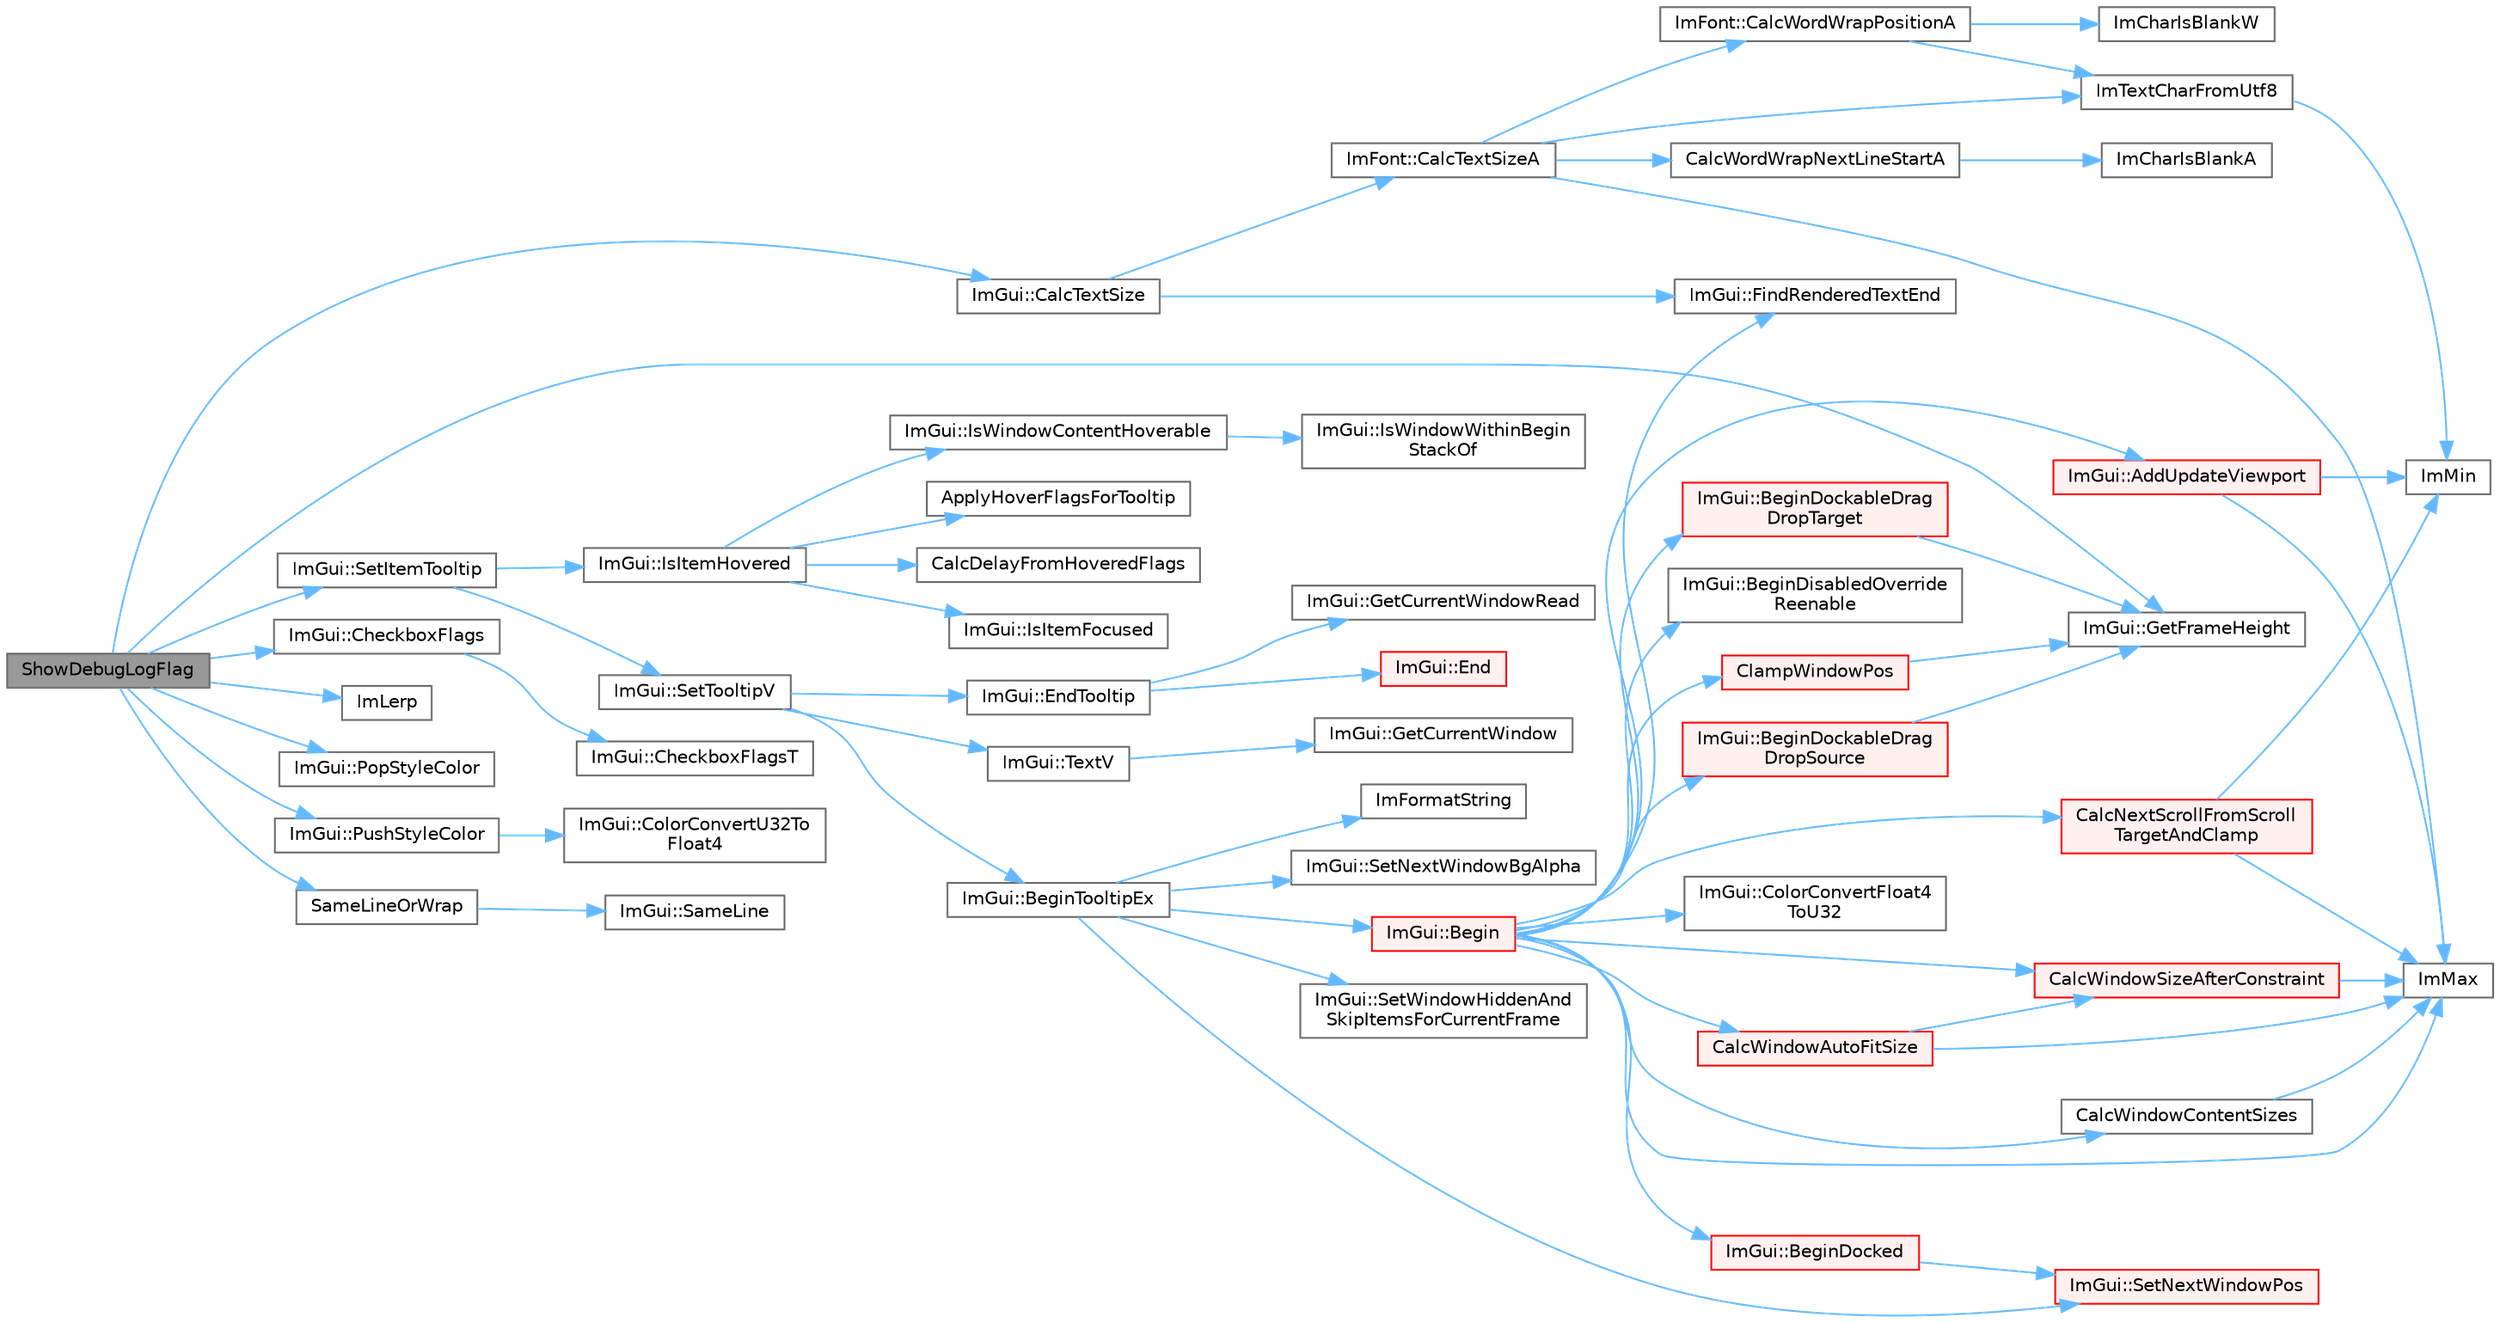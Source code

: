 digraph "ShowDebugLogFlag"
{
 // LATEX_PDF_SIZE
  bgcolor="transparent";
  edge [fontname=Helvetica,fontsize=10,labelfontname=Helvetica,labelfontsize=10];
  node [fontname=Helvetica,fontsize=10,shape=box,height=0.2,width=0.4];
  rankdir="LR";
  Node1 [id="Node000001",label="ShowDebugLogFlag",height=0.2,width=0.4,color="gray40", fillcolor="grey60", style="filled", fontcolor="black",tooltip=" "];
  Node1 -> Node2 [id="edge65_Node000001_Node000002",color="steelblue1",style="solid",tooltip=" "];
  Node2 [id="Node000002",label="ImGui::CalcTextSize",height=0.2,width=0.4,color="grey40", fillcolor="white", style="filled",URL="$namespace_im_gui.html#a848b9db6cc4a186751c0ecebcaadc33b",tooltip=" "];
  Node2 -> Node3 [id="edge66_Node000002_Node000003",color="steelblue1",style="solid",tooltip=" "];
  Node3 [id="Node000003",label="ImFont::CalcTextSizeA",height=0.2,width=0.4,color="grey40", fillcolor="white", style="filled",URL="$struct_im_font.html#a418146c00c3dee351a411b952cce5175",tooltip=" "];
  Node3 -> Node4 [id="edge67_Node000003_Node000004",color="steelblue1",style="solid",tooltip=" "];
  Node4 [id="Node000004",label="CalcWordWrapNextLineStartA",height=0.2,width=0.4,color="grey40", fillcolor="white", style="filled",URL="$imgui__draw_8cpp.html#a9feb6cd3fa078effc2e7953a37426eb9",tooltip=" "];
  Node4 -> Node5 [id="edge68_Node000004_Node000005",color="steelblue1",style="solid",tooltip=" "];
  Node5 [id="Node000005",label="ImCharIsBlankA",height=0.2,width=0.4,color="grey40", fillcolor="white", style="filled",URL="$imgui__internal_8h.html#ac22c577d0d6591a9d948ab5590663359",tooltip=" "];
  Node3 -> Node6 [id="edge69_Node000003_Node000006",color="steelblue1",style="solid",tooltip=" "];
  Node6 [id="Node000006",label="ImFont::CalcWordWrapPositionA",height=0.2,width=0.4,color="grey40", fillcolor="white", style="filled",URL="$struct_im_font.html#a52c13554b8b4b4570451b8d4843c6f30",tooltip=" "];
  Node6 -> Node7 [id="edge70_Node000006_Node000007",color="steelblue1",style="solid",tooltip=" "];
  Node7 [id="Node000007",label="ImCharIsBlankW",height=0.2,width=0.4,color="grey40", fillcolor="white", style="filled",URL="$imgui__internal_8h.html#a28a0d11512ebeb664af106f145a37ddd",tooltip=" "];
  Node6 -> Node8 [id="edge71_Node000006_Node000008",color="steelblue1",style="solid",tooltip=" "];
  Node8 [id="Node000008",label="ImTextCharFromUtf8",height=0.2,width=0.4,color="grey40", fillcolor="white", style="filled",URL="$imgui_8cpp.html#abee86973b9888938f748a7850c2c0ff3",tooltip=" "];
  Node8 -> Node9 [id="edge72_Node000008_Node000009",color="steelblue1",style="solid",tooltip=" "];
  Node9 [id="Node000009",label="ImMin",height=0.2,width=0.4,color="grey40", fillcolor="white", style="filled",URL="$imgui__internal_8h.html#a7f9d7828066a9d61b5630adcdf4655d3",tooltip=" "];
  Node3 -> Node10 [id="edge73_Node000003_Node000010",color="steelblue1",style="solid",tooltip=" "];
  Node10 [id="Node000010",label="ImMax",height=0.2,width=0.4,color="grey40", fillcolor="white", style="filled",URL="$imgui__internal_8h.html#a7667efd95147d0422f140917c71a9226",tooltip=" "];
  Node3 -> Node8 [id="edge74_Node000003_Node000008",color="steelblue1",style="solid",tooltip=" "];
  Node2 -> Node11 [id="edge75_Node000002_Node000011",color="steelblue1",style="solid",tooltip=" "];
  Node11 [id="Node000011",label="ImGui::FindRenderedTextEnd",height=0.2,width=0.4,color="grey40", fillcolor="white", style="filled",URL="$namespace_im_gui.html#a7671e1dbc803a31b06081b52a771d83f",tooltip=" "];
  Node1 -> Node12 [id="edge76_Node000001_Node000012",color="steelblue1",style="solid",tooltip=" "];
  Node12 [id="Node000012",label="ImGui::CheckboxFlags",height=0.2,width=0.4,color="grey40", fillcolor="white", style="filled",URL="$namespace_im_gui.html#ab40105d09d9fa234721901da6e196a65",tooltip=" "];
  Node12 -> Node13 [id="edge77_Node000012_Node000013",color="steelblue1",style="solid",tooltip=" "];
  Node13 [id="Node000013",label="ImGui::CheckboxFlagsT",height=0.2,width=0.4,color="grey40", fillcolor="white", style="filled",URL="$namespace_im_gui.html#a7d9caed9bd337c54cf2a9dbdf913db26",tooltip=" "];
  Node1 -> Node14 [id="edge78_Node000001_Node000014",color="steelblue1",style="solid",tooltip=" "];
  Node14 [id="Node000014",label="ImGui::GetFrameHeight",height=0.2,width=0.4,color="grey40", fillcolor="white", style="filled",URL="$namespace_im_gui.html#ae560f17cf3262017cee888d1eb77f294",tooltip=" "];
  Node1 -> Node15 [id="edge79_Node000001_Node000015",color="steelblue1",style="solid",tooltip=" "];
  Node15 [id="Node000015",label="ImLerp",height=0.2,width=0.4,color="grey40", fillcolor="white", style="filled",URL="$imgui__internal_8h.html#a1d7813429922346e44eebd82d13f777c",tooltip=" "];
  Node1 -> Node16 [id="edge80_Node000001_Node000016",color="steelblue1",style="solid",tooltip=" "];
  Node16 [id="Node000016",label="ImGui::PopStyleColor",height=0.2,width=0.4,color="grey40", fillcolor="white", style="filled",URL="$namespace_im_gui.html#a9795f730b4043a98b6254738d86efcdc",tooltip=" "];
  Node1 -> Node17 [id="edge81_Node000001_Node000017",color="steelblue1",style="solid",tooltip=" "];
  Node17 [id="Node000017",label="ImGui::PushStyleColor",height=0.2,width=0.4,color="grey40", fillcolor="white", style="filled",URL="$namespace_im_gui.html#a77ee84afb636e05eb4b2d6eeddcc2aa8",tooltip=" "];
  Node17 -> Node18 [id="edge82_Node000017_Node000018",color="steelblue1",style="solid",tooltip=" "];
  Node18 [id="Node000018",label="ImGui::ColorConvertU32To\lFloat4",height=0.2,width=0.4,color="grey40", fillcolor="white", style="filled",URL="$namespace_im_gui.html#a74df648cad381b5ad979c3609b7f4b2a",tooltip=" "];
  Node1 -> Node19 [id="edge83_Node000001_Node000019",color="steelblue1",style="solid",tooltip=" "];
  Node19 [id="Node000019",label="SameLineOrWrap",height=0.2,width=0.4,color="grey40", fillcolor="white", style="filled",URL="$imgui_8cpp.html#aca0d3f0b292fbff853306ed4db426345",tooltip=" "];
  Node19 -> Node20 [id="edge84_Node000019_Node000020",color="steelblue1",style="solid",tooltip=" "];
  Node20 [id="Node000020",label="ImGui::SameLine",height=0.2,width=0.4,color="grey40", fillcolor="white", style="filled",URL="$namespace_im_gui.html#addd433eb3aae59119e341e80db474f66",tooltip=" "];
  Node1 -> Node21 [id="edge85_Node000001_Node000021",color="steelblue1",style="solid",tooltip=" "];
  Node21 [id="Node000021",label="ImGui::SetItemTooltip",height=0.2,width=0.4,color="grey40", fillcolor="white", style="filled",URL="$namespace_im_gui.html#a3685a04624f724222fa78824de3a1c63",tooltip=" "];
  Node21 -> Node22 [id="edge86_Node000021_Node000022",color="steelblue1",style="solid",tooltip=" "];
  Node22 [id="Node000022",label="ImGui::IsItemHovered",height=0.2,width=0.4,color="grey40", fillcolor="white", style="filled",URL="$namespace_im_gui.html#ac9a400eff3a9561d95e80486c52a660b",tooltip=" "];
  Node22 -> Node23 [id="edge87_Node000022_Node000023",color="steelblue1",style="solid",tooltip=" "];
  Node23 [id="Node000023",label="ApplyHoverFlagsForTooltip",height=0.2,width=0.4,color="grey40", fillcolor="white", style="filled",URL="$imgui_8cpp.html#a989cfbd85e6f3d725efd883c4275872e",tooltip=" "];
  Node22 -> Node24 [id="edge88_Node000022_Node000024",color="steelblue1",style="solid",tooltip=" "];
  Node24 [id="Node000024",label="CalcDelayFromHoveredFlags",height=0.2,width=0.4,color="grey40", fillcolor="white", style="filled",URL="$imgui_8cpp.html#a486a2f0ac6b8bc3c18f14d08b3c808d6",tooltip=" "];
  Node22 -> Node25 [id="edge89_Node000022_Node000025",color="steelblue1",style="solid",tooltip=" "];
  Node25 [id="Node000025",label="ImGui::IsItemFocused",height=0.2,width=0.4,color="grey40", fillcolor="white", style="filled",URL="$namespace_im_gui.html#add3290865a67327258c3a32b695adb28",tooltip=" "];
  Node22 -> Node26 [id="edge90_Node000022_Node000026",color="steelblue1",style="solid",tooltip=" "];
  Node26 [id="Node000026",label="ImGui::IsWindowContentHoverable",height=0.2,width=0.4,color="grey40", fillcolor="white", style="filled",URL="$namespace_im_gui.html#ab3095c274afa3c3d73e1d5cae190f469",tooltip=" "];
  Node26 -> Node27 [id="edge91_Node000026_Node000027",color="steelblue1",style="solid",tooltip=" "];
  Node27 [id="Node000027",label="ImGui::IsWindowWithinBegin\lStackOf",height=0.2,width=0.4,color="grey40", fillcolor="white", style="filled",URL="$namespace_im_gui.html#a48de6990762aa67d7da5c3264b92d44f",tooltip=" "];
  Node21 -> Node28 [id="edge92_Node000021_Node000028",color="steelblue1",style="solid",tooltip=" "];
  Node28 [id="Node000028",label="ImGui::SetTooltipV",height=0.2,width=0.4,color="grey40", fillcolor="white", style="filled",URL="$namespace_im_gui.html#a3826acf68fc4a12bb66401575f51d6a2",tooltip=" "];
  Node28 -> Node29 [id="edge93_Node000028_Node000029",color="steelblue1",style="solid",tooltip=" "];
  Node29 [id="Node000029",label="ImGui::BeginTooltipEx",height=0.2,width=0.4,color="grey40", fillcolor="white", style="filled",URL="$namespace_im_gui.html#a18b17a0b20c3f2a16068b84210cfded4",tooltip=" "];
  Node29 -> Node30 [id="edge94_Node000029_Node000030",color="steelblue1",style="solid",tooltip=" "];
  Node30 [id="Node000030",label="ImGui::Begin",height=0.2,width=0.4,color="red", fillcolor="#FFF0F0", style="filled",URL="$namespace_im_gui.html#a581e58db0bc930bafa4a5d23093a2b99",tooltip=" "];
  Node30 -> Node31 [id="edge95_Node000030_Node000031",color="steelblue1",style="solid",tooltip=" "];
  Node31 [id="Node000031",label="ImGui::AddUpdateViewport",height=0.2,width=0.4,color="red", fillcolor="#FFF0F0", style="filled",URL="$namespace_im_gui.html#ada58e5d3e2efc3cef60f213d771408d8",tooltip=" "];
  Node31 -> Node10 [id="edge96_Node000031_Node000010",color="steelblue1",style="solid",tooltip=" "];
  Node31 -> Node9 [id="edge97_Node000031_Node000009",color="steelblue1",style="solid",tooltip=" "];
  Node30 -> Node45 [id="edge98_Node000030_Node000045",color="steelblue1",style="solid",tooltip=" "];
  Node45 [id="Node000045",label="ImGui::BeginDisabledOverride\lReenable",height=0.2,width=0.4,color="grey40", fillcolor="white", style="filled",URL="$namespace_im_gui.html#a26b36756e219b7129f894e1c2feb17a8",tooltip=" "];
  Node30 -> Node46 [id="edge99_Node000030_Node000046",color="steelblue1",style="solid",tooltip=" "];
  Node46 [id="Node000046",label="ImGui::BeginDockableDrag\lDropSource",height=0.2,width=0.4,color="red", fillcolor="#FFF0F0", style="filled",URL="$namespace_im_gui.html#a7a435b1565d4884e42a5ee5667f21a1f",tooltip=" "];
  Node46 -> Node14 [id="edge100_Node000046_Node000014",color="steelblue1",style="solid",tooltip=" "];
  Node30 -> Node372 [id="edge101_Node000030_Node000372",color="steelblue1",style="solid",tooltip=" "];
  Node372 [id="Node000372",label="ImGui::BeginDockableDrag\lDropTarget",height=0.2,width=0.4,color="red", fillcolor="#FFF0F0", style="filled",URL="$namespace_im_gui.html#a1725ff3becdb963b97c16d69d4c9f308",tooltip=" "];
  Node372 -> Node14 [id="edge102_Node000372_Node000014",color="steelblue1",style="solid",tooltip=" "];
  Node30 -> Node416 [id="edge103_Node000030_Node000416",color="steelblue1",style="solid",tooltip=" "];
  Node416 [id="Node000416",label="ImGui::BeginDocked",height=0.2,width=0.4,color="red", fillcolor="#FFF0F0", style="filled",URL="$namespace_im_gui.html#a627bb85e7c0ab597360f63719bfb1e55",tooltip=" "];
  Node416 -> Node259 [id="edge104_Node000416_Node000259",color="steelblue1",style="solid",tooltip=" "];
  Node259 [id="Node000259",label="ImGui::SetNextWindowPos",height=0.2,width=0.4,color="red", fillcolor="#FFF0F0", style="filled",URL="$namespace_im_gui.html#afbccd31113430670b5ab2bf0d6f509bf",tooltip=" "];
  Node30 -> Node267 [id="edge105_Node000030_Node000267",color="steelblue1",style="solid",tooltip=" "];
  Node267 [id="Node000267",label="CalcNextScrollFromScroll\lTargetAndClamp",height=0.2,width=0.4,color="red", fillcolor="#FFF0F0", style="filled",URL="$imgui_8cpp.html#a07abb80a54115cb5cf9da03351e29533",tooltip=" "];
  Node267 -> Node10 [id="edge106_Node000267_Node000010",color="steelblue1",style="solid",tooltip=" "];
  Node267 -> Node9 [id="edge107_Node000267_Node000009",color="steelblue1",style="solid",tooltip=" "];
  Node30 -> Node241 [id="edge108_Node000030_Node000241",color="steelblue1",style="solid",tooltip=" "];
  Node241 [id="Node000241",label="CalcWindowAutoFitSize",height=0.2,width=0.4,color="red", fillcolor="#FFF0F0", style="filled",URL="$imgui_8cpp.html#acbe6338daf87dc6ab636f02f1367eb41",tooltip=" "];
  Node241 -> Node244 [id="edge109_Node000241_Node000244",color="steelblue1",style="solid",tooltip=" "];
  Node244 [id="Node000244",label="CalcWindowSizeAfterConstraint",height=0.2,width=0.4,color="red", fillcolor="#FFF0F0", style="filled",URL="$imgui_8cpp.html#a0c4618a6985c33c4936f1d9f1c7b26b4",tooltip=" "];
  Node244 -> Node10 [id="edge110_Node000244_Node000010",color="steelblue1",style="solid",tooltip=" "];
  Node241 -> Node10 [id="edge111_Node000241_Node000010",color="steelblue1",style="solid",tooltip=" "];
  Node30 -> Node246 [id="edge112_Node000030_Node000246",color="steelblue1",style="solid",tooltip=" "];
  Node246 [id="Node000246",label="CalcWindowContentSizes",height=0.2,width=0.4,color="grey40", fillcolor="white", style="filled",URL="$imgui_8cpp.html#a6eddef51b4880a9f1dca88837f71fc6e",tooltip=" "];
  Node246 -> Node10 [id="edge113_Node000246_Node000010",color="steelblue1",style="solid",tooltip=" "];
  Node30 -> Node244 [id="edge114_Node000030_Node000244",color="steelblue1",style="solid",tooltip=" "];
  Node30 -> Node462 [id="edge115_Node000030_Node000462",color="steelblue1",style="solid",tooltip=" "];
  Node462 [id="Node000462",label="ClampWindowPos",height=0.2,width=0.4,color="red", fillcolor="#FFF0F0", style="filled",URL="$imgui_8cpp.html#a27b88f27774c413d5578ab6a3f989872",tooltip=" "];
  Node462 -> Node14 [id="edge116_Node000462_Node000014",color="steelblue1",style="solid",tooltip=" "];
  Node30 -> Node108 [id="edge117_Node000030_Node000108",color="steelblue1",style="solid",tooltip=" "];
  Node108 [id="Node000108",label="ImGui::ColorConvertFloat4\lToU32",height=0.2,width=0.4,color="grey40", fillcolor="white", style="filled",URL="$namespace_im_gui.html#abe2691de0b1a71c774ab24cc91564a94",tooltip=" "];
  Node30 -> Node11 [id="edge118_Node000030_Node000011",color="steelblue1",style="solid",tooltip=" "];
  Node30 -> Node10 [id="edge119_Node000030_Node000010",color="steelblue1",style="solid",tooltip=" "];
  Node29 -> Node91 [id="edge120_Node000029_Node000091",color="steelblue1",style="solid",tooltip=" "];
  Node91 [id="Node000091",label="ImFormatString",height=0.2,width=0.4,color="grey40", fillcolor="white", style="filled",URL="$imgui_8cpp.html#a75ccaf7d676b1f567ba888ae42ac3809",tooltip=" "];
  Node29 -> Node517 [id="edge121_Node000029_Node000517",color="steelblue1",style="solid",tooltip=" "];
  Node517 [id="Node000517",label="ImGui::SetNextWindowBgAlpha",height=0.2,width=0.4,color="grey40", fillcolor="white", style="filled",URL="$namespace_im_gui.html#a7de5a63cec4babe417f972403db6430c",tooltip=" "];
  Node29 -> Node259 [id="edge122_Node000029_Node000259",color="steelblue1",style="solid",tooltip=" "];
  Node29 -> Node50 [id="edge123_Node000029_Node000050",color="steelblue1",style="solid",tooltip=" "];
  Node50 [id="Node000050",label="ImGui::SetWindowHiddenAnd\lSkipItemsForCurrentFrame",height=0.2,width=0.4,color="grey40", fillcolor="white", style="filled",URL="$namespace_im_gui.html#a2a1dfd9dfa155f17d07c75f54130228b",tooltip=" "];
  Node28 -> Node102 [id="edge124_Node000028_Node000102",color="steelblue1",style="solid",tooltip=" "];
  Node102 [id="Node000102",label="ImGui::EndTooltip",height=0.2,width=0.4,color="grey40", fillcolor="white", style="filled",URL="$namespace_im_gui.html#ac8d75c160cfdf43d512f773ca133a1c6",tooltip=" "];
  Node102 -> Node103 [id="edge125_Node000102_Node000103",color="steelblue1",style="solid",tooltip=" "];
  Node103 [id="Node000103",label="ImGui::End",height=0.2,width=0.4,color="red", fillcolor="#FFF0F0", style="filled",URL="$namespace_im_gui.html#a5479d93794a004c67ceb6d13f37c8254",tooltip=" "];
  Node102 -> Node121 [id="edge126_Node000102_Node000121",color="steelblue1",style="solid",tooltip=" "];
  Node121 [id="Node000121",label="ImGui::GetCurrentWindowRead",height=0.2,width=0.4,color="grey40", fillcolor="white", style="filled",URL="$namespace_im_gui.html#a055af7d6b7b4ae977a9c3c25a98e0d2f",tooltip=" "];
  Node28 -> Node518 [id="edge127_Node000028_Node000518",color="steelblue1",style="solid",tooltip=" "];
  Node518 [id="Node000518",label="ImGui::TextV",height=0.2,width=0.4,color="grey40", fillcolor="white", style="filled",URL="$namespace_im_gui.html#a10a0d6362178c2f743092f21e1b6cd20",tooltip=" "];
  Node518 -> Node106 [id="edge128_Node000518_Node000106",color="steelblue1",style="solid",tooltip=" "];
  Node106 [id="Node000106",label="ImGui::GetCurrentWindow",height=0.2,width=0.4,color="grey40", fillcolor="white", style="filled",URL="$namespace_im_gui.html#ac452417b5004ca16a814a72cff153526",tooltip=" "];
}
